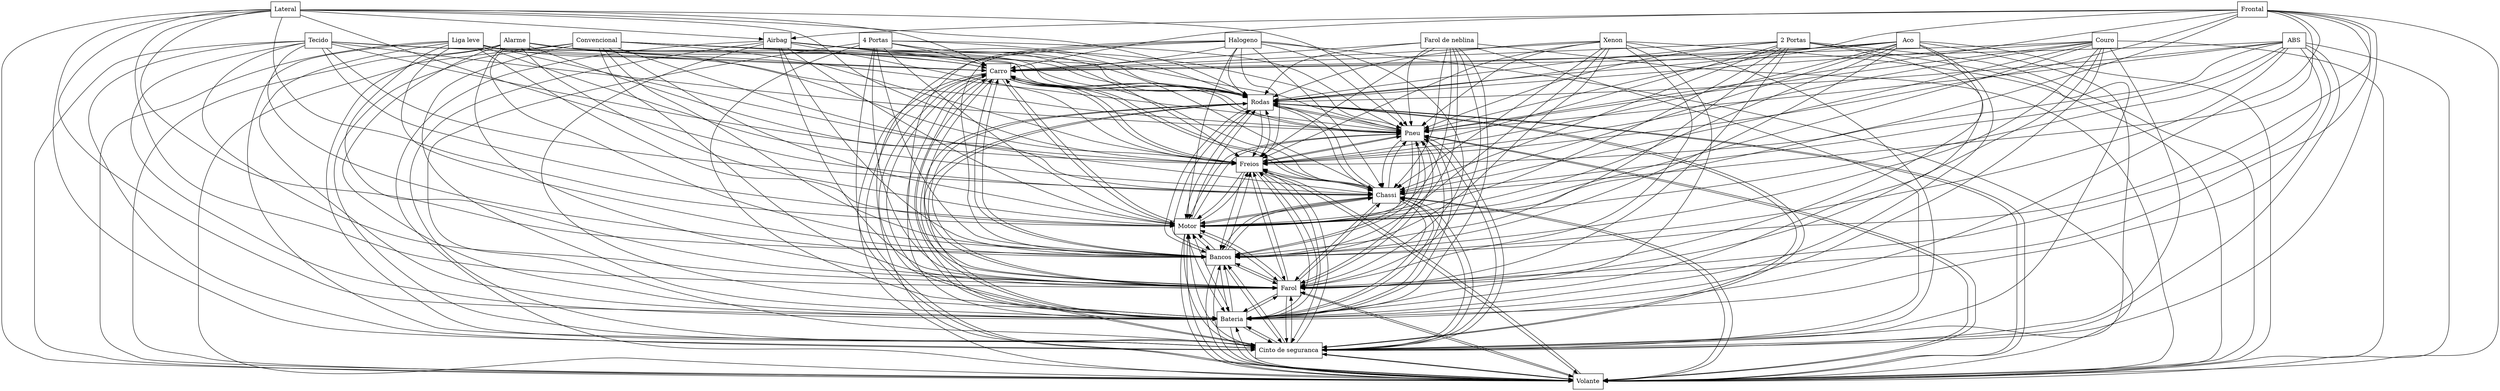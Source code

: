 digraph{
graph [rankdir=TB];
node [shape=box];
edge [arrowhead=normal];
0[label="Lateral",]
1[label="Alarme",]
2[label="Frontal",]
3[label="Carro",]
4[label="Rodas",]
5[label="Volante",]
6[label="Couro",]
7[label="Convencional",]
8[label="Cinto de seguranca",]
9[label="Bateria",]
10[label="Farol",]
11[label="Tecido",]
12[label="Bancos",]
13[label="Liga leve",]
14[label="ABS",]
15[label="Halogeno",]
16[label="Farol de neblina",]
17[label="Airbag",]
18[label="4 Portas",]
19[label="Motor",]
20[label="Chassi",]
21[label="Freios",]
22[label="Xenon",]
23[label="Pneu",]
24[label="2 Portas",]
25[label="Aco",]
0->3[label="",]
0->4[label="",]
0->5[label="",]
0->8[label="",]
0->9[label="",]
0->10[label="",]
0->12[label="",]
0->17[label="",]
0->19[label="",]
0->20[label="",]
0->21[label="",]
0->23[label="",]
1->3[label="",]
1->4[label="",]
1->5[label="",]
1->8[label="",]
1->9[label="",]
1->10[label="",]
1->12[label="",]
1->19[label="",]
1->20[label="",]
1->21[label="",]
1->23[label="",]
2->3[label="",]
2->4[label="",]
2->5[label="",]
2->8[label="",]
2->9[label="",]
2->10[label="",]
2->12[label="",]
2->17[label="",]
2->19[label="",]
2->20[label="",]
2->21[label="",]
2->23[label="",]
3->4[label="",]
3->5[label="",]
3->8[label="",]
3->9[label="",]
3->10[label="",]
3->12[label="",]
3->19[label="",]
3->20[label="",]
3->21[label="",]
3->23[label="",]
4->3[label="",]
4->5[label="",]
4->8[label="",]
4->9[label="",]
4->10[label="",]
4->12[label="",]
4->19[label="",]
4->20[label="",]
4->21[label="",]
4->23[label="",]
5->3[label="",]
5->4[label="",]
5->8[label="",]
5->9[label="",]
5->10[label="",]
5->12[label="",]
5->19[label="",]
5->20[label="",]
5->21[label="",]
5->23[label="",]
6->3[label="",]
6->4[label="",]
6->5[label="",]
6->8[label="",]
6->9[label="",]
6->10[label="",]
6->12[label="",]
6->19[label="",]
6->20[label="",]
6->21[label="",]
6->23[label="",]
7->3[label="",]
7->4[label="",]
7->5[label="",]
7->8[label="",]
7->9[label="",]
7->10[label="",]
7->12[label="",]
7->19[label="",]
7->20[label="",]
7->21[label="",]
7->23[label="",]
8->3[label="",]
8->4[label="",]
8->5[label="",]
8->9[label="",]
8->10[label="",]
8->12[label="",]
8->19[label="",]
8->20[label="",]
8->21[label="",]
8->23[label="",]
9->3[label="",]
9->4[label="",]
9->5[label="",]
9->8[label="",]
9->10[label="",]
9->12[label="",]
9->19[label="",]
9->20[label="",]
9->21[label="",]
9->23[label="",]
10->3[label="",]
10->4[label="",]
10->5[label="",]
10->8[label="",]
10->9[label="",]
10->12[label="",]
10->19[label="",]
10->20[label="",]
10->21[label="",]
10->23[label="",]
11->3[label="",]
11->4[label="",]
11->5[label="",]
11->8[label="",]
11->9[label="",]
11->10[label="",]
11->12[label="",]
11->19[label="",]
11->20[label="",]
11->21[label="",]
11->23[label="",]
12->3[label="",]
12->4[label="",]
12->5[label="",]
12->8[label="",]
12->9[label="",]
12->10[label="",]
12->19[label="",]
12->20[label="",]
12->21[label="",]
12->23[label="",]
13->3[label="",]
13->4[label="",]
13->5[label="",]
13->8[label="",]
13->9[label="",]
13->10[label="",]
13->12[label="",]
13->19[label="",]
13->20[label="",]
13->21[label="",]
13->23[label="",]
14->3[label="",]
14->4[label="",]
14->5[label="",]
14->8[label="",]
14->9[label="",]
14->10[label="",]
14->12[label="",]
14->19[label="",]
14->20[label="",]
14->21[label="",]
14->23[label="",]
15->3[label="",]
15->4[label="",]
15->5[label="",]
15->8[label="",]
15->9[label="",]
15->10[label="",]
15->12[label="",]
15->19[label="",]
15->20[label="",]
15->21[label="",]
15->23[label="",]
16->3[label="",]
16->4[label="",]
16->5[label="",]
16->8[label="",]
16->9[label="",]
16->10[label="",]
16->12[label="",]
16->19[label="",]
16->20[label="",]
16->21[label="",]
16->23[label="",]
17->3[label="",]
17->4[label="",]
17->5[label="",]
17->8[label="",]
17->9[label="",]
17->10[label="",]
17->12[label="",]
17->19[label="",]
17->20[label="",]
17->21[label="",]
17->23[label="",]
18->3[label="",]
18->4[label="",]
18->5[label="",]
18->8[label="",]
18->9[label="",]
18->10[label="",]
18->12[label="",]
18->19[label="",]
18->20[label="",]
18->21[label="",]
18->23[label="",]
19->3[label="",]
19->4[label="",]
19->5[label="",]
19->8[label="",]
19->9[label="",]
19->10[label="",]
19->12[label="",]
19->20[label="",]
19->21[label="",]
19->23[label="",]
20->3[label="",]
20->4[label="",]
20->5[label="",]
20->8[label="",]
20->9[label="",]
20->10[label="",]
20->12[label="",]
20->19[label="",]
20->21[label="",]
20->23[label="",]
21->3[label="",]
21->4[label="",]
21->5[label="",]
21->8[label="",]
21->9[label="",]
21->10[label="",]
21->12[label="",]
21->19[label="",]
21->20[label="",]
21->23[label="",]
22->3[label="",]
22->4[label="",]
22->5[label="",]
22->8[label="",]
22->9[label="",]
22->10[label="",]
22->12[label="",]
22->19[label="",]
22->20[label="",]
22->21[label="",]
22->23[label="",]
23->3[label="",]
23->4[label="",]
23->5[label="",]
23->8[label="",]
23->9[label="",]
23->10[label="",]
23->12[label="",]
23->19[label="",]
23->20[label="",]
23->21[label="",]
24->3[label="",]
24->4[label="",]
24->5[label="",]
24->8[label="",]
24->9[label="",]
24->10[label="",]
24->12[label="",]
24->19[label="",]
24->20[label="",]
24->21[label="",]
24->23[label="",]
25->3[label="",]
25->4[label="",]
25->5[label="",]
25->8[label="",]
25->9[label="",]
25->10[label="",]
25->12[label="",]
25->19[label="",]
25->20[label="",]
25->21[label="",]
25->23[label="",]
}
